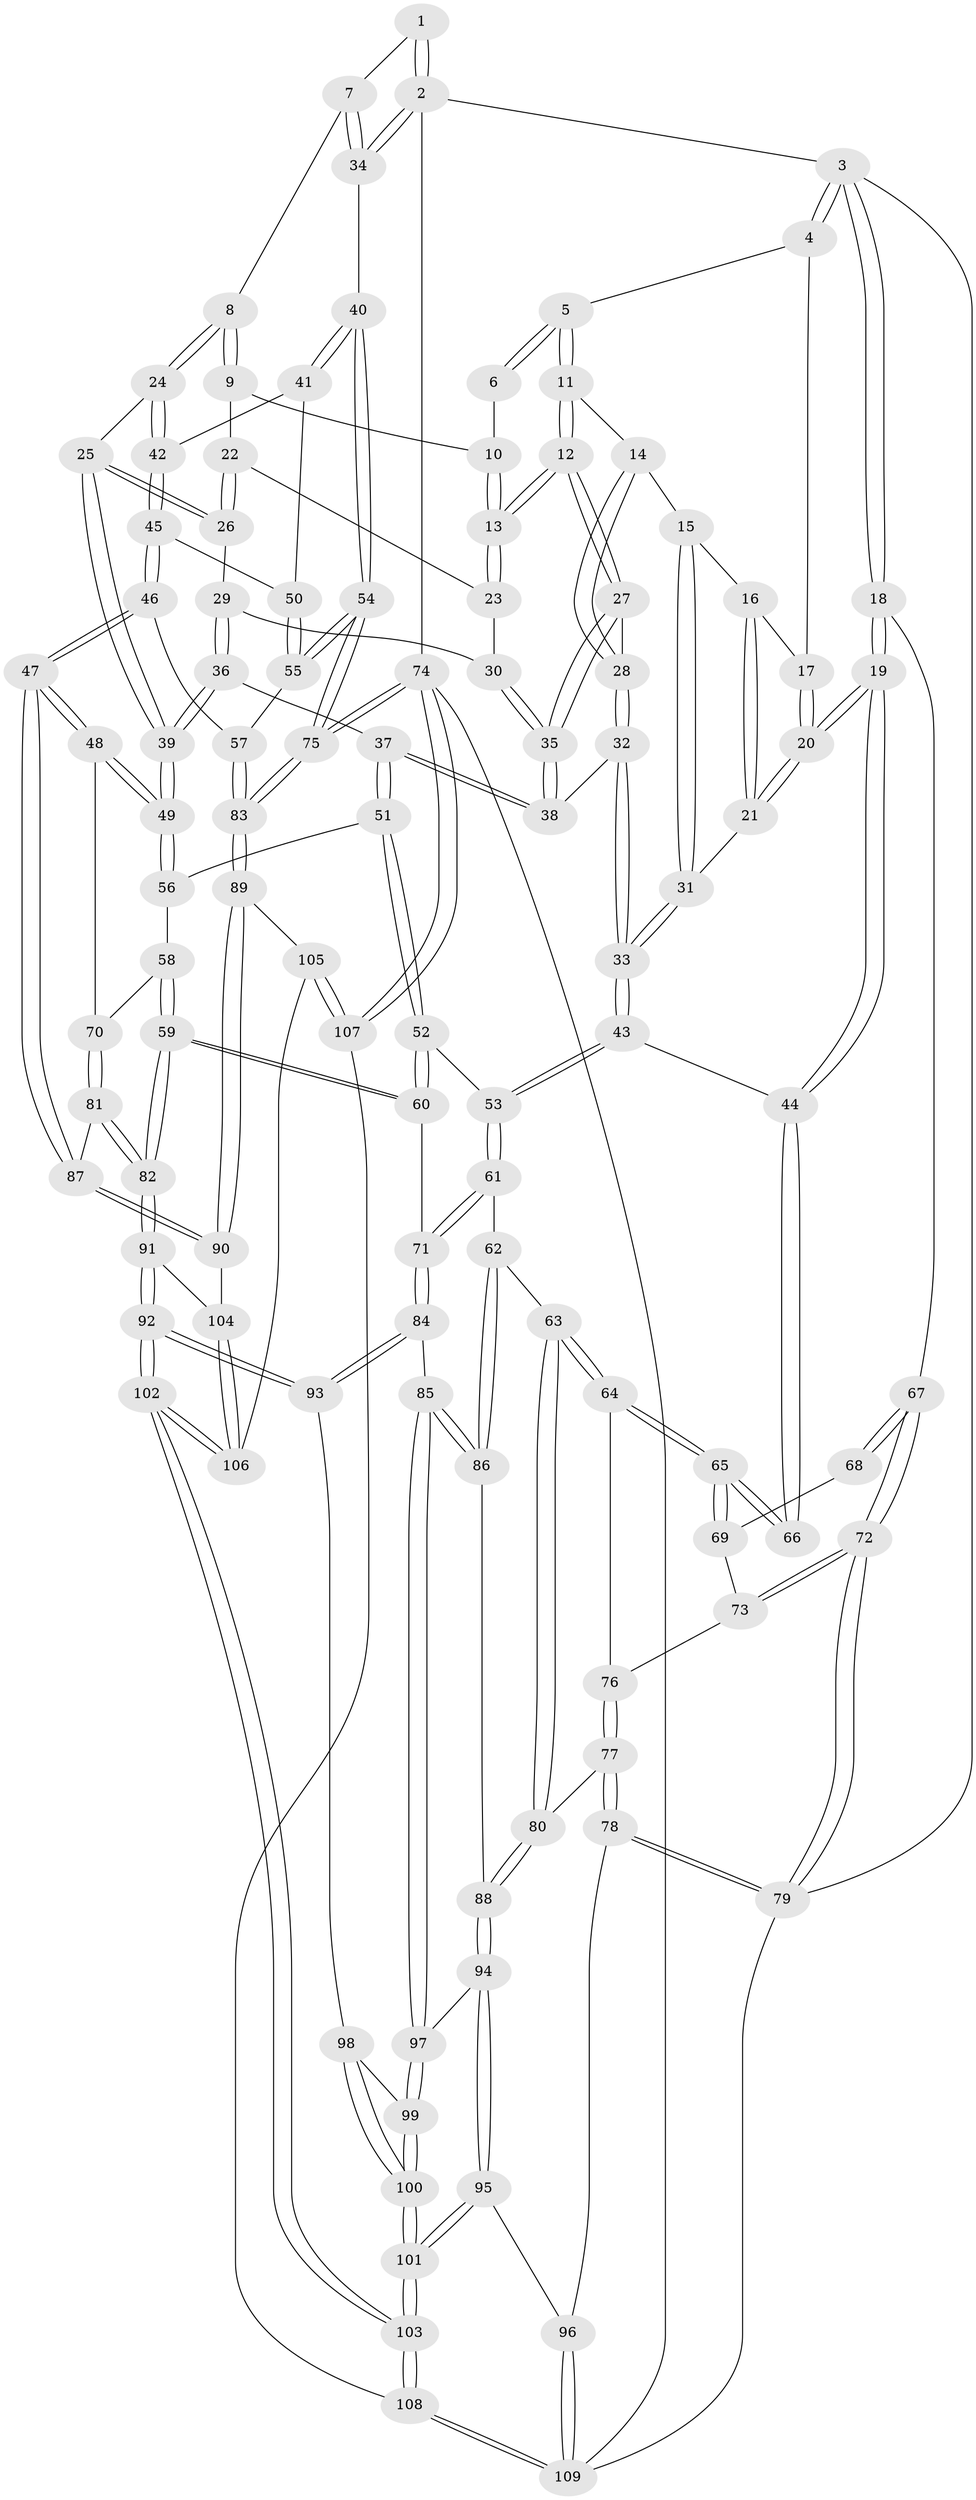 // Generated by graph-tools (version 1.1) at 2025/01/03/09/25 05:01:10]
// undirected, 109 vertices, 269 edges
graph export_dot {
graph [start="1"]
  node [color=gray90,style=filled];
  1 [pos="+1+0"];
  2 [pos="+1+0"];
  3 [pos="+0+0"];
  4 [pos="+0.2279283816276406+0"];
  5 [pos="+0.39515271975547217+0"];
  6 [pos="+0.7567401846349116+0"];
  7 [pos="+0.8782592629920425+0.12651303640686049"];
  8 [pos="+0.8563656600072523+0.14625679351358659"];
  9 [pos="+0.7514345658254075+0.04514231030744723"];
  10 [pos="+0.724650072471626+0"];
  11 [pos="+0.40437082234787475+0"];
  12 [pos="+0.5843845257683451+0.12215515419290955"];
  13 [pos="+0.5951646382239691+0.1193392550046592"];
  14 [pos="+0.3734151810370637+0.05344509208214098"];
  15 [pos="+0.336567935842628+0.11730914840173984"];
  16 [pos="+0.195420269217508+0.0450919301048657"];
  17 [pos="+0.1644430265222486+0.020771022041441385"];
  18 [pos="+0+0.30885145775908385"];
  19 [pos="+0+0.2985987692207353"];
  20 [pos="+0.08917939598547503+0.17809833615849704"];
  21 [pos="+0.3096192111779343+0.1805769427726287"];
  22 [pos="+0.7476402975674716+0.05394922983577691"];
  23 [pos="+0.6415882051645369+0.13707432267198336"];
  24 [pos="+0.8241803250377713+0.23649956207324915"];
  25 [pos="+0.8201543350930056+0.23724839904685885"];
  26 [pos="+0.7148484484198782+0.16166008585483183"];
  27 [pos="+0.5792729989224785+0.12993644540376814"];
  28 [pos="+0.5095184426378979+0.18050209908829468"];
  29 [pos="+0.6847056836683262+0.1591452612792584"];
  30 [pos="+0.6845285316151538+0.15910158445312508"];
  31 [pos="+0.31005107897234113+0.1806254408311295"];
  32 [pos="+0.46873620375740366+0.26908910460191154"];
  33 [pos="+0.37809908664374775+0.3180419243618487"];
  34 [pos="+1+0.17561126456954998"];
  35 [pos="+0.631249633361299+0.2667194153468181"];
  36 [pos="+0.6722235413795784+0.3322079302903868"];
  37 [pos="+0.6423068375971275+0.326533863372219"];
  38 [pos="+0.6394372136615323+0.3239058402132239"];
  39 [pos="+0.6925266581396655+0.3378343347505317"];
  40 [pos="+1+0.28663198839092985"];
  41 [pos="+1+0.2911548145540413"];
  42 [pos="+0.8375255893289548+0.2467082339091285"];
  43 [pos="+0.3598524530995495+0.37277984902574957"];
  44 [pos="+0.3189150479910018+0.38113364327971566"];
  45 [pos="+0.8634402851546995+0.4002649879901073"];
  46 [pos="+0.785969545793259+0.5131537459862691"];
  47 [pos="+0.7828681418972577+0.5136470159699964"];
  48 [pos="+0.7744977829519325+0.5113582968182626"];
  49 [pos="+0.743720805169939+0.4678943933493896"];
  50 [pos="+0.9067445204470436+0.3965192535498566"];
  51 [pos="+0.5431991511446199+0.4512577707081932"];
  52 [pos="+0.4339230035126207+0.4403381180410656"];
  53 [pos="+0.37713036991312754+0.3997875308733484"];
  54 [pos="+1+0.5138090495747477"];
  55 [pos="+1+0.5132890236929301"];
  56 [pos="+0.5559735720480876+0.465792709647692"];
  57 [pos="+0.8846824796530128+0.5433386065679277"];
  58 [pos="+0.5705256501544098+0.5055541965602216"];
  59 [pos="+0.5459796839841026+0.6530106445245321"];
  60 [pos="+0.46668869270070096+0.590548408919055"];
  61 [pos="+0.33032618970551036+0.5701164843648957"];
  62 [pos="+0.2889805316170306+0.591391461953955"];
  63 [pos="+0.2586259305108482+0.5928789069861619"];
  64 [pos="+0.25221439490901115+0.5853755202516282"];
  65 [pos="+0.24587841275654204+0.5656651944059168"];
  66 [pos="+0.2316948432620685+0.49228931266471143"];
  67 [pos="+0+0.3214895620279958"];
  68 [pos="+0.18269962323572056+0.5021821850919714"];
  69 [pos="+0.17141162138248203+0.539862114142721"];
  70 [pos="+0.7093039455775736+0.5536346830899675"];
  71 [pos="+0.38499642590737204+0.6162357305572245"];
  72 [pos="+0+0.620171123418603"];
  73 [pos="+0.16163382516353542+0.5586782601609711"];
  74 [pos="+1+1"];
  75 [pos="+1+1"];
  76 [pos="+0.17905024369360986+0.5771114179363422"];
  77 [pos="+0.16618510026585276+0.6408187487061409"];
  78 [pos="+0+0.732561302515649"];
  79 [pos="+0+0.6928776502298526"];
  80 [pos="+0.23025364633861617+0.6435209472121177"];
  81 [pos="+0.6133312747803052+0.6675048183059556"];
  82 [pos="+0.5665892306206369+0.6892477409905045"];
  83 [pos="+0.9396413659562163+0.8514753977985037"];
  84 [pos="+0.371064383409172+0.683607310015967"];
  85 [pos="+0.3331961024492093+0.6898193662365179"];
  86 [pos="+0.3181648207215363+0.6699482608668665"];
  87 [pos="+0.7950592046033884+0.7232921923067379"];
  88 [pos="+0.23410035446748503+0.6569028624195179"];
  89 [pos="+0.8819935095506246+0.8326569698647033"];
  90 [pos="+0.8126106805872293+0.7492004764357719"];
  91 [pos="+0.5517891549293102+0.7339008311966588"];
  92 [pos="+0.532353356520006+0.7513666262409983"];
  93 [pos="+0.4194030589480905+0.7253691579795751"];
  94 [pos="+0.2384945809150673+0.7231031314054195"];
  95 [pos="+0.1911167947196193+0.7749870036084912"];
  96 [pos="+0.015817536178109246+0.7820716443092205"];
  97 [pos="+0.30374137014713715+0.7206976211768802"];
  98 [pos="+0.38809485904162283+0.752214600979267"];
  99 [pos="+0.3173178153678383+0.7538837876410852"];
  100 [pos="+0.32159416594909024+0.8609107653394173"];
  101 [pos="+0.3166693074627894+0.8838486213268874"];
  102 [pos="+0.43780510222617175+1"];
  103 [pos="+0.3991304810736619+1"];
  104 [pos="+0.5967954543947193+0.7647995751191794"];
  105 [pos="+0.7280701206219957+0.8665576939525264"];
  106 [pos="+0.7116918873292762+0.8626550293927275"];
  107 [pos="+0.63458656738334+1"];
  108 [pos="+0.3939938511872792+1"];
  109 [pos="+0.2719841434019633+1"];
  1 -- 2;
  1 -- 2;
  1 -- 7;
  2 -- 3;
  2 -- 34;
  2 -- 34;
  2 -- 74;
  3 -- 4;
  3 -- 4;
  3 -- 18;
  3 -- 18;
  3 -- 79;
  4 -- 5;
  4 -- 17;
  5 -- 6;
  5 -- 6;
  5 -- 11;
  5 -- 11;
  6 -- 10;
  7 -- 8;
  7 -- 34;
  7 -- 34;
  8 -- 9;
  8 -- 9;
  8 -- 24;
  8 -- 24;
  9 -- 10;
  9 -- 22;
  10 -- 13;
  10 -- 13;
  11 -- 12;
  11 -- 12;
  11 -- 14;
  12 -- 13;
  12 -- 13;
  12 -- 27;
  12 -- 27;
  13 -- 23;
  13 -- 23;
  14 -- 15;
  14 -- 28;
  14 -- 28;
  15 -- 16;
  15 -- 31;
  15 -- 31;
  16 -- 17;
  16 -- 21;
  16 -- 21;
  17 -- 20;
  17 -- 20;
  18 -- 19;
  18 -- 19;
  18 -- 67;
  19 -- 20;
  19 -- 20;
  19 -- 44;
  19 -- 44;
  20 -- 21;
  20 -- 21;
  21 -- 31;
  22 -- 23;
  22 -- 26;
  22 -- 26;
  23 -- 30;
  24 -- 25;
  24 -- 42;
  24 -- 42;
  25 -- 26;
  25 -- 26;
  25 -- 39;
  25 -- 39;
  26 -- 29;
  27 -- 28;
  27 -- 35;
  27 -- 35;
  28 -- 32;
  28 -- 32;
  29 -- 30;
  29 -- 36;
  29 -- 36;
  30 -- 35;
  30 -- 35;
  31 -- 33;
  31 -- 33;
  32 -- 33;
  32 -- 33;
  32 -- 38;
  33 -- 43;
  33 -- 43;
  34 -- 40;
  35 -- 38;
  35 -- 38;
  36 -- 37;
  36 -- 39;
  36 -- 39;
  37 -- 38;
  37 -- 38;
  37 -- 51;
  37 -- 51;
  39 -- 49;
  39 -- 49;
  40 -- 41;
  40 -- 41;
  40 -- 54;
  40 -- 54;
  41 -- 42;
  41 -- 50;
  42 -- 45;
  42 -- 45;
  43 -- 44;
  43 -- 53;
  43 -- 53;
  44 -- 66;
  44 -- 66;
  45 -- 46;
  45 -- 46;
  45 -- 50;
  46 -- 47;
  46 -- 47;
  46 -- 57;
  47 -- 48;
  47 -- 48;
  47 -- 87;
  47 -- 87;
  48 -- 49;
  48 -- 49;
  48 -- 70;
  49 -- 56;
  49 -- 56;
  50 -- 55;
  50 -- 55;
  51 -- 52;
  51 -- 52;
  51 -- 56;
  52 -- 53;
  52 -- 60;
  52 -- 60;
  53 -- 61;
  53 -- 61;
  54 -- 55;
  54 -- 55;
  54 -- 75;
  54 -- 75;
  55 -- 57;
  56 -- 58;
  57 -- 83;
  57 -- 83;
  58 -- 59;
  58 -- 59;
  58 -- 70;
  59 -- 60;
  59 -- 60;
  59 -- 82;
  59 -- 82;
  60 -- 71;
  61 -- 62;
  61 -- 71;
  61 -- 71;
  62 -- 63;
  62 -- 86;
  62 -- 86;
  63 -- 64;
  63 -- 64;
  63 -- 80;
  63 -- 80;
  64 -- 65;
  64 -- 65;
  64 -- 76;
  65 -- 66;
  65 -- 66;
  65 -- 69;
  65 -- 69;
  67 -- 68;
  67 -- 68;
  67 -- 72;
  67 -- 72;
  68 -- 69;
  69 -- 73;
  70 -- 81;
  70 -- 81;
  71 -- 84;
  71 -- 84;
  72 -- 73;
  72 -- 73;
  72 -- 79;
  72 -- 79;
  73 -- 76;
  74 -- 75;
  74 -- 75;
  74 -- 107;
  74 -- 107;
  74 -- 109;
  75 -- 83;
  75 -- 83;
  76 -- 77;
  76 -- 77;
  77 -- 78;
  77 -- 78;
  77 -- 80;
  78 -- 79;
  78 -- 79;
  78 -- 96;
  79 -- 109;
  80 -- 88;
  80 -- 88;
  81 -- 82;
  81 -- 82;
  81 -- 87;
  82 -- 91;
  82 -- 91;
  83 -- 89;
  83 -- 89;
  84 -- 85;
  84 -- 93;
  84 -- 93;
  85 -- 86;
  85 -- 86;
  85 -- 97;
  85 -- 97;
  86 -- 88;
  87 -- 90;
  87 -- 90;
  88 -- 94;
  88 -- 94;
  89 -- 90;
  89 -- 90;
  89 -- 105;
  90 -- 104;
  91 -- 92;
  91 -- 92;
  91 -- 104;
  92 -- 93;
  92 -- 93;
  92 -- 102;
  92 -- 102;
  93 -- 98;
  94 -- 95;
  94 -- 95;
  94 -- 97;
  95 -- 96;
  95 -- 101;
  95 -- 101;
  96 -- 109;
  96 -- 109;
  97 -- 99;
  97 -- 99;
  98 -- 99;
  98 -- 100;
  98 -- 100;
  99 -- 100;
  99 -- 100;
  100 -- 101;
  100 -- 101;
  101 -- 103;
  101 -- 103;
  102 -- 103;
  102 -- 103;
  102 -- 106;
  102 -- 106;
  103 -- 108;
  103 -- 108;
  104 -- 106;
  104 -- 106;
  105 -- 106;
  105 -- 107;
  105 -- 107;
  107 -- 108;
  108 -- 109;
  108 -- 109;
}
